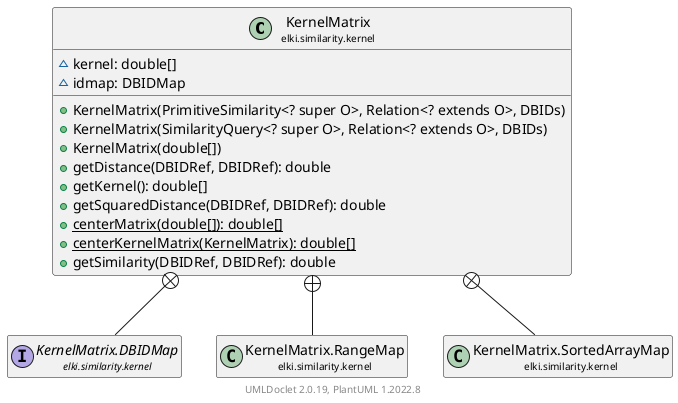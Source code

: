 @startuml
    remove .*\.(Instance|Par|Parameterizer|Factory)$
    set namespaceSeparator none
    hide empty fields
    hide empty methods

    class "<size:14>KernelMatrix\n<size:10>elki.similarity.kernel" as elki.similarity.kernel.KernelMatrix [[KernelMatrix.html]] {
        ~kernel: double[]
        ~idmap: DBIDMap
        +KernelMatrix(PrimitiveSimilarity<? super O>, Relation<? extends O>, DBIDs)
        +KernelMatrix(SimilarityQuery<? super O>, Relation<? extends O>, DBIDs)
        +KernelMatrix(double[])
        +getDistance(DBIDRef, DBIDRef): double
        +getKernel(): double[]
        +getSquaredDistance(DBIDRef, DBIDRef): double
        {static} +centerMatrix(double[]): double[]
        {static} +centerKernelMatrix(KernelMatrix): double[]
        +getSimilarity(DBIDRef, DBIDRef): double
    }
    interface "<size:14>KernelMatrix.DBIDMap\n<size:10>elki.similarity.kernel" as elki.similarity.kernel.KernelMatrix.DBIDMap
    class "<size:14>KernelMatrix.RangeMap\n<size:10>elki.similarity.kernel" as elki.similarity.kernel.KernelMatrix.RangeMap
    class "<size:14>KernelMatrix.SortedArrayMap\n<size:10>elki.similarity.kernel" as elki.similarity.kernel.KernelMatrix.SortedArrayMap

    elki.similarity.kernel.KernelMatrix +-- elki.similarity.kernel.KernelMatrix.DBIDMap
    elki.similarity.kernel.KernelMatrix +-- elki.similarity.kernel.KernelMatrix.RangeMap
    elki.similarity.kernel.KernelMatrix +-- elki.similarity.kernel.KernelMatrix.SortedArrayMap

    center footer UMLDoclet 2.0.19, PlantUML 1.2022.8
@enduml
